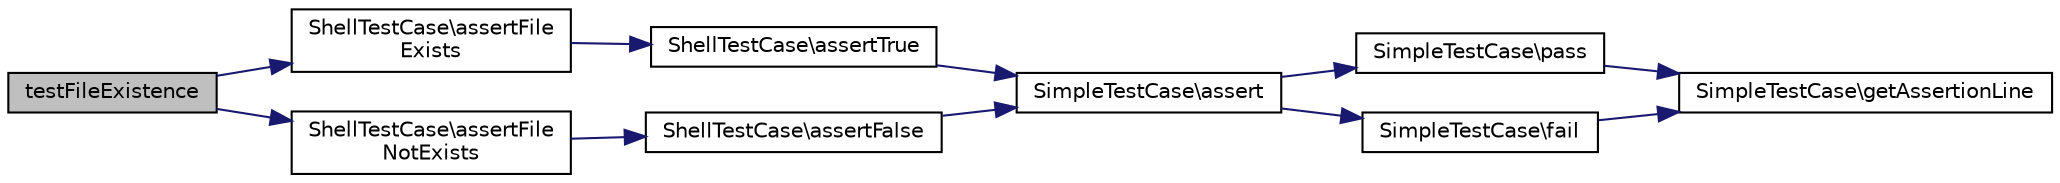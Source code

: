digraph "testFileExistence"
{
  edge [fontname="Helvetica",fontsize="10",labelfontname="Helvetica",labelfontsize="10"];
  node [fontname="Helvetica",fontsize="10",shape=record];
  rankdir="LR";
  Node1 [label="testFileExistence",height=0.2,width=0.4,color="black", fillcolor="grey75", style="filled" fontcolor="black"];
  Node1 -> Node2 [color="midnightblue",fontsize="10",style="solid",fontname="Helvetica"];
  Node2 [label="ShellTestCase\\assertFile\lExists",height=0.2,width=0.4,color="black", fillcolor="white", style="filled",URL="$class_shell_test_case.html#a8cf38eacf1a6062c6a719ca1b8aa5c2e"];
  Node2 -> Node3 [color="midnightblue",fontsize="10",style="solid",fontname="Helvetica"];
  Node3 [label="ShellTestCase\\assertTrue",height=0.2,width=0.4,color="black", fillcolor="white", style="filled",URL="$class_shell_test_case.html#ab90f895aa65b8ea7004c9224e7ade27c"];
  Node3 -> Node4 [color="midnightblue",fontsize="10",style="solid",fontname="Helvetica"];
  Node4 [label="SimpleTestCase\\assert",height=0.2,width=0.4,color="black", fillcolor="white", style="filled",URL="$class_simple_test_case.html#a9be3866087958c52771a4eb0921a80f8"];
  Node4 -> Node5 [color="midnightblue",fontsize="10",style="solid",fontname="Helvetica"];
  Node5 [label="SimpleTestCase\\pass",height=0.2,width=0.4,color="black", fillcolor="white", style="filled",URL="$class_simple_test_case.html#a413ec6a28c017c7f5c08af552930a023"];
  Node5 -> Node6 [color="midnightblue",fontsize="10",style="solid",fontname="Helvetica"];
  Node6 [label="SimpleTestCase\\getAssertionLine",height=0.2,width=0.4,color="black", fillcolor="white", style="filled",URL="$class_simple_test_case.html#a4389a897171547fc4545f56a75bf0c9f"];
  Node4 -> Node7 [color="midnightblue",fontsize="10",style="solid",fontname="Helvetica"];
  Node7 [label="SimpleTestCase\\fail",height=0.2,width=0.4,color="black", fillcolor="white", style="filled",URL="$class_simple_test_case.html#a74070e976d1372da2111be1c059c6ce3"];
  Node7 -> Node6 [color="midnightblue",fontsize="10",style="solid",fontname="Helvetica"];
  Node1 -> Node8 [color="midnightblue",fontsize="10",style="solid",fontname="Helvetica"];
  Node8 [label="ShellTestCase\\assertFile\lNotExists",height=0.2,width=0.4,color="black", fillcolor="white", style="filled",URL="$class_shell_test_case.html#a3b32ba910986401bbcf5f799e4410bbb"];
  Node8 -> Node9 [color="midnightblue",fontsize="10",style="solid",fontname="Helvetica"];
  Node9 [label="ShellTestCase\\assertFalse",height=0.2,width=0.4,color="black", fillcolor="white", style="filled",URL="$class_shell_test_case.html#a0529d6b26388de2ea70a390874aa8e5f"];
  Node9 -> Node4 [color="midnightblue",fontsize="10",style="solid",fontname="Helvetica"];
}
